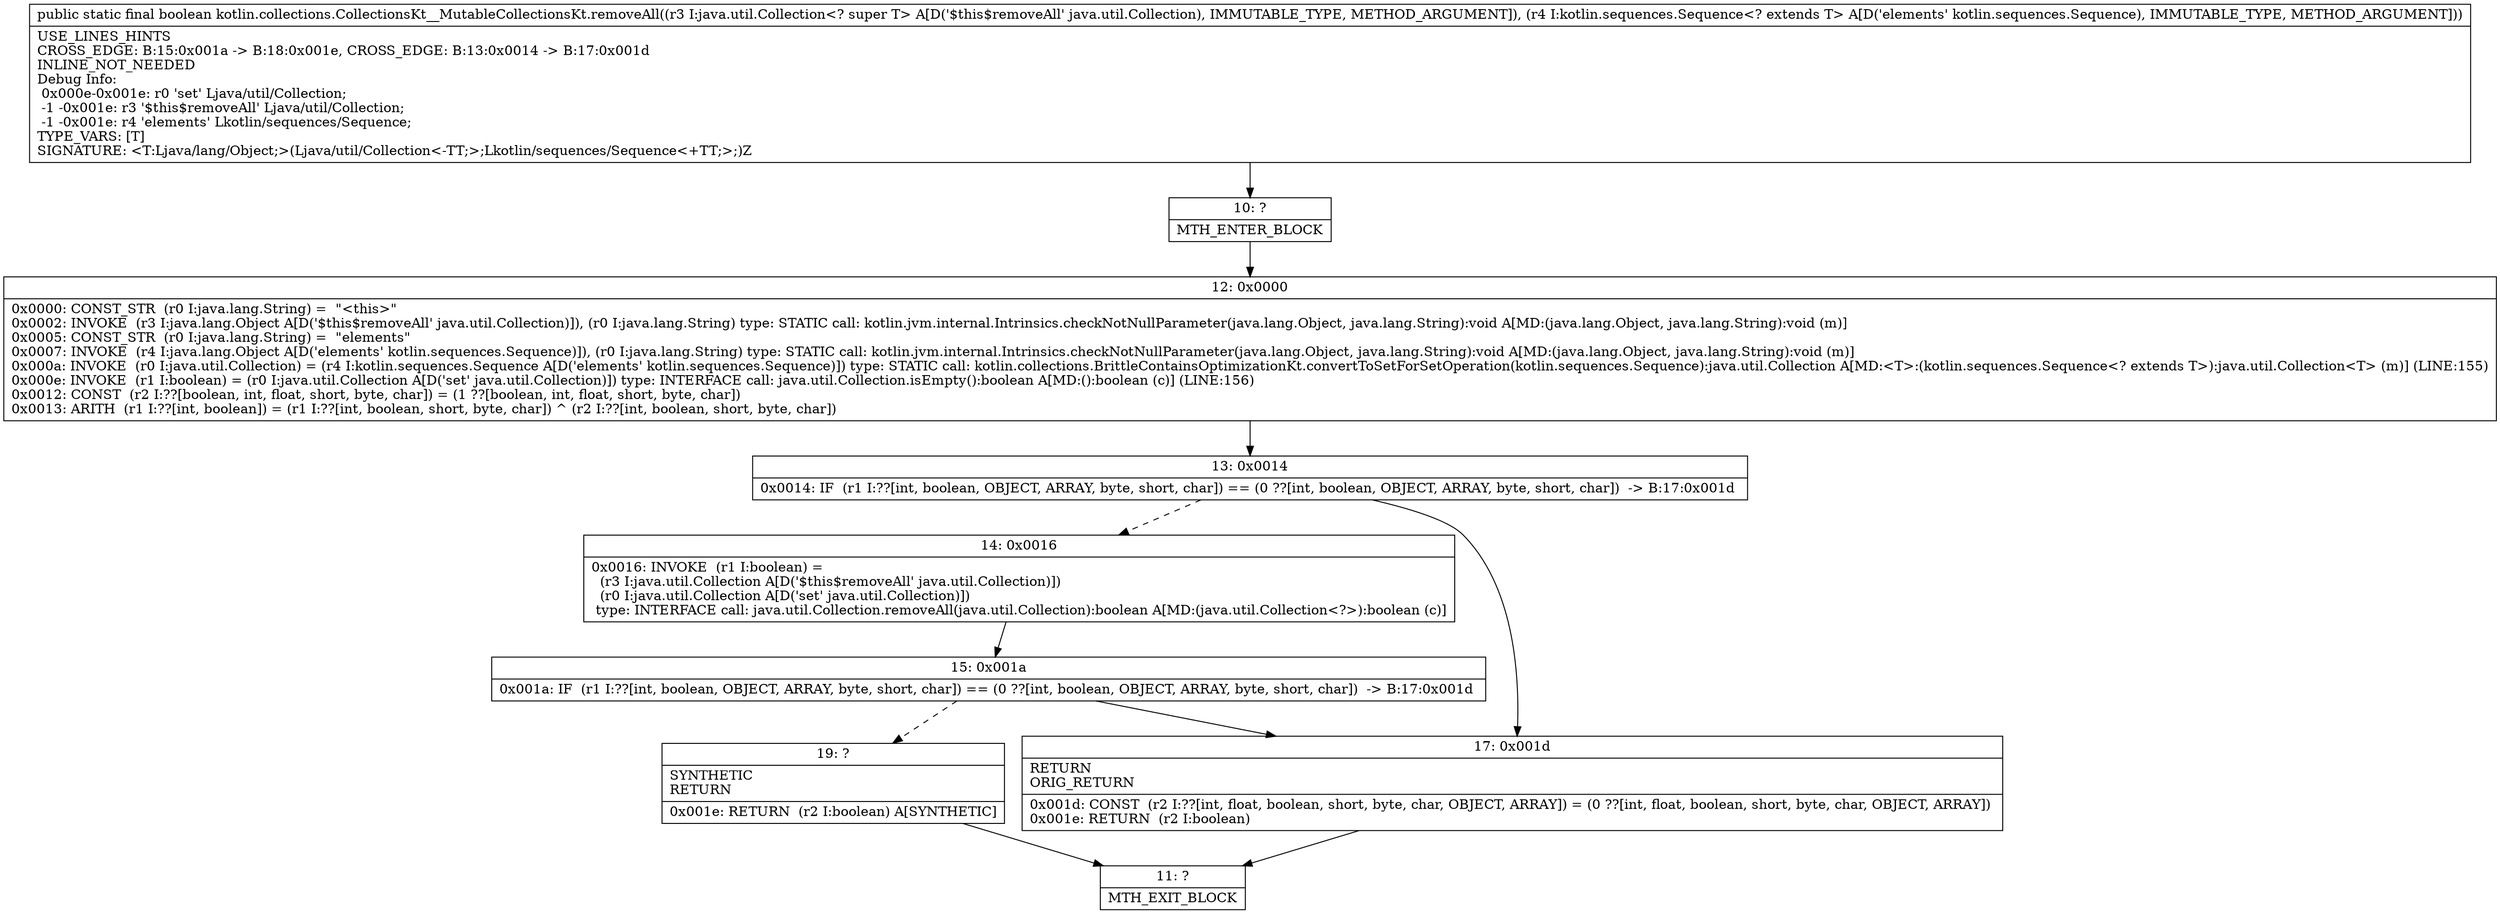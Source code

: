 digraph "CFG forkotlin.collections.CollectionsKt__MutableCollectionsKt.removeAll(Ljava\/util\/Collection;Lkotlin\/sequences\/Sequence;)Z" {
Node_10 [shape=record,label="{10\:\ ?|MTH_ENTER_BLOCK\l}"];
Node_12 [shape=record,label="{12\:\ 0x0000|0x0000: CONST_STR  (r0 I:java.lang.String) =  \"\<this\>\" \l0x0002: INVOKE  (r3 I:java.lang.Object A[D('$this$removeAll' java.util.Collection)]), (r0 I:java.lang.String) type: STATIC call: kotlin.jvm.internal.Intrinsics.checkNotNullParameter(java.lang.Object, java.lang.String):void A[MD:(java.lang.Object, java.lang.String):void (m)]\l0x0005: CONST_STR  (r0 I:java.lang.String) =  \"elements\" \l0x0007: INVOKE  (r4 I:java.lang.Object A[D('elements' kotlin.sequences.Sequence)]), (r0 I:java.lang.String) type: STATIC call: kotlin.jvm.internal.Intrinsics.checkNotNullParameter(java.lang.Object, java.lang.String):void A[MD:(java.lang.Object, java.lang.String):void (m)]\l0x000a: INVOKE  (r0 I:java.util.Collection) = (r4 I:kotlin.sequences.Sequence A[D('elements' kotlin.sequences.Sequence)]) type: STATIC call: kotlin.collections.BrittleContainsOptimizationKt.convertToSetForSetOperation(kotlin.sequences.Sequence):java.util.Collection A[MD:\<T\>:(kotlin.sequences.Sequence\<? extends T\>):java.util.Collection\<T\> (m)] (LINE:155)\l0x000e: INVOKE  (r1 I:boolean) = (r0 I:java.util.Collection A[D('set' java.util.Collection)]) type: INTERFACE call: java.util.Collection.isEmpty():boolean A[MD:():boolean (c)] (LINE:156)\l0x0012: CONST  (r2 I:??[boolean, int, float, short, byte, char]) = (1 ??[boolean, int, float, short, byte, char]) \l0x0013: ARITH  (r1 I:??[int, boolean]) = (r1 I:??[int, boolean, short, byte, char]) ^ (r2 I:??[int, boolean, short, byte, char]) \l}"];
Node_13 [shape=record,label="{13\:\ 0x0014|0x0014: IF  (r1 I:??[int, boolean, OBJECT, ARRAY, byte, short, char]) == (0 ??[int, boolean, OBJECT, ARRAY, byte, short, char])  \-\> B:17:0x001d \l}"];
Node_14 [shape=record,label="{14\:\ 0x0016|0x0016: INVOKE  (r1 I:boolean) = \l  (r3 I:java.util.Collection A[D('$this$removeAll' java.util.Collection)])\l  (r0 I:java.util.Collection A[D('set' java.util.Collection)])\l type: INTERFACE call: java.util.Collection.removeAll(java.util.Collection):boolean A[MD:(java.util.Collection\<?\>):boolean (c)]\l}"];
Node_15 [shape=record,label="{15\:\ 0x001a|0x001a: IF  (r1 I:??[int, boolean, OBJECT, ARRAY, byte, short, char]) == (0 ??[int, boolean, OBJECT, ARRAY, byte, short, char])  \-\> B:17:0x001d \l}"];
Node_19 [shape=record,label="{19\:\ ?|SYNTHETIC\lRETURN\l|0x001e: RETURN  (r2 I:boolean) A[SYNTHETIC]\l}"];
Node_11 [shape=record,label="{11\:\ ?|MTH_EXIT_BLOCK\l}"];
Node_17 [shape=record,label="{17\:\ 0x001d|RETURN\lORIG_RETURN\l|0x001d: CONST  (r2 I:??[int, float, boolean, short, byte, char, OBJECT, ARRAY]) = (0 ??[int, float, boolean, short, byte, char, OBJECT, ARRAY]) \l0x001e: RETURN  (r2 I:boolean) \l}"];
MethodNode[shape=record,label="{public static final boolean kotlin.collections.CollectionsKt__MutableCollectionsKt.removeAll((r3 I:java.util.Collection\<? super T\> A[D('$this$removeAll' java.util.Collection), IMMUTABLE_TYPE, METHOD_ARGUMENT]), (r4 I:kotlin.sequences.Sequence\<? extends T\> A[D('elements' kotlin.sequences.Sequence), IMMUTABLE_TYPE, METHOD_ARGUMENT]))  | USE_LINES_HINTS\lCROSS_EDGE: B:15:0x001a \-\> B:18:0x001e, CROSS_EDGE: B:13:0x0014 \-\> B:17:0x001d\lINLINE_NOT_NEEDED\lDebug Info:\l  0x000e\-0x001e: r0 'set' Ljava\/util\/Collection;\l  \-1 \-0x001e: r3 '$this$removeAll' Ljava\/util\/Collection;\l  \-1 \-0x001e: r4 'elements' Lkotlin\/sequences\/Sequence;\lTYPE_VARS: [T]\lSIGNATURE: \<T:Ljava\/lang\/Object;\>(Ljava\/util\/Collection\<\-TT;\>;Lkotlin\/sequences\/Sequence\<+TT;\>;)Z\l}"];
MethodNode -> Node_10;Node_10 -> Node_12;
Node_12 -> Node_13;
Node_13 -> Node_14[style=dashed];
Node_13 -> Node_17;
Node_14 -> Node_15;
Node_15 -> Node_17;
Node_15 -> Node_19[style=dashed];
Node_19 -> Node_11;
Node_17 -> Node_11;
}

